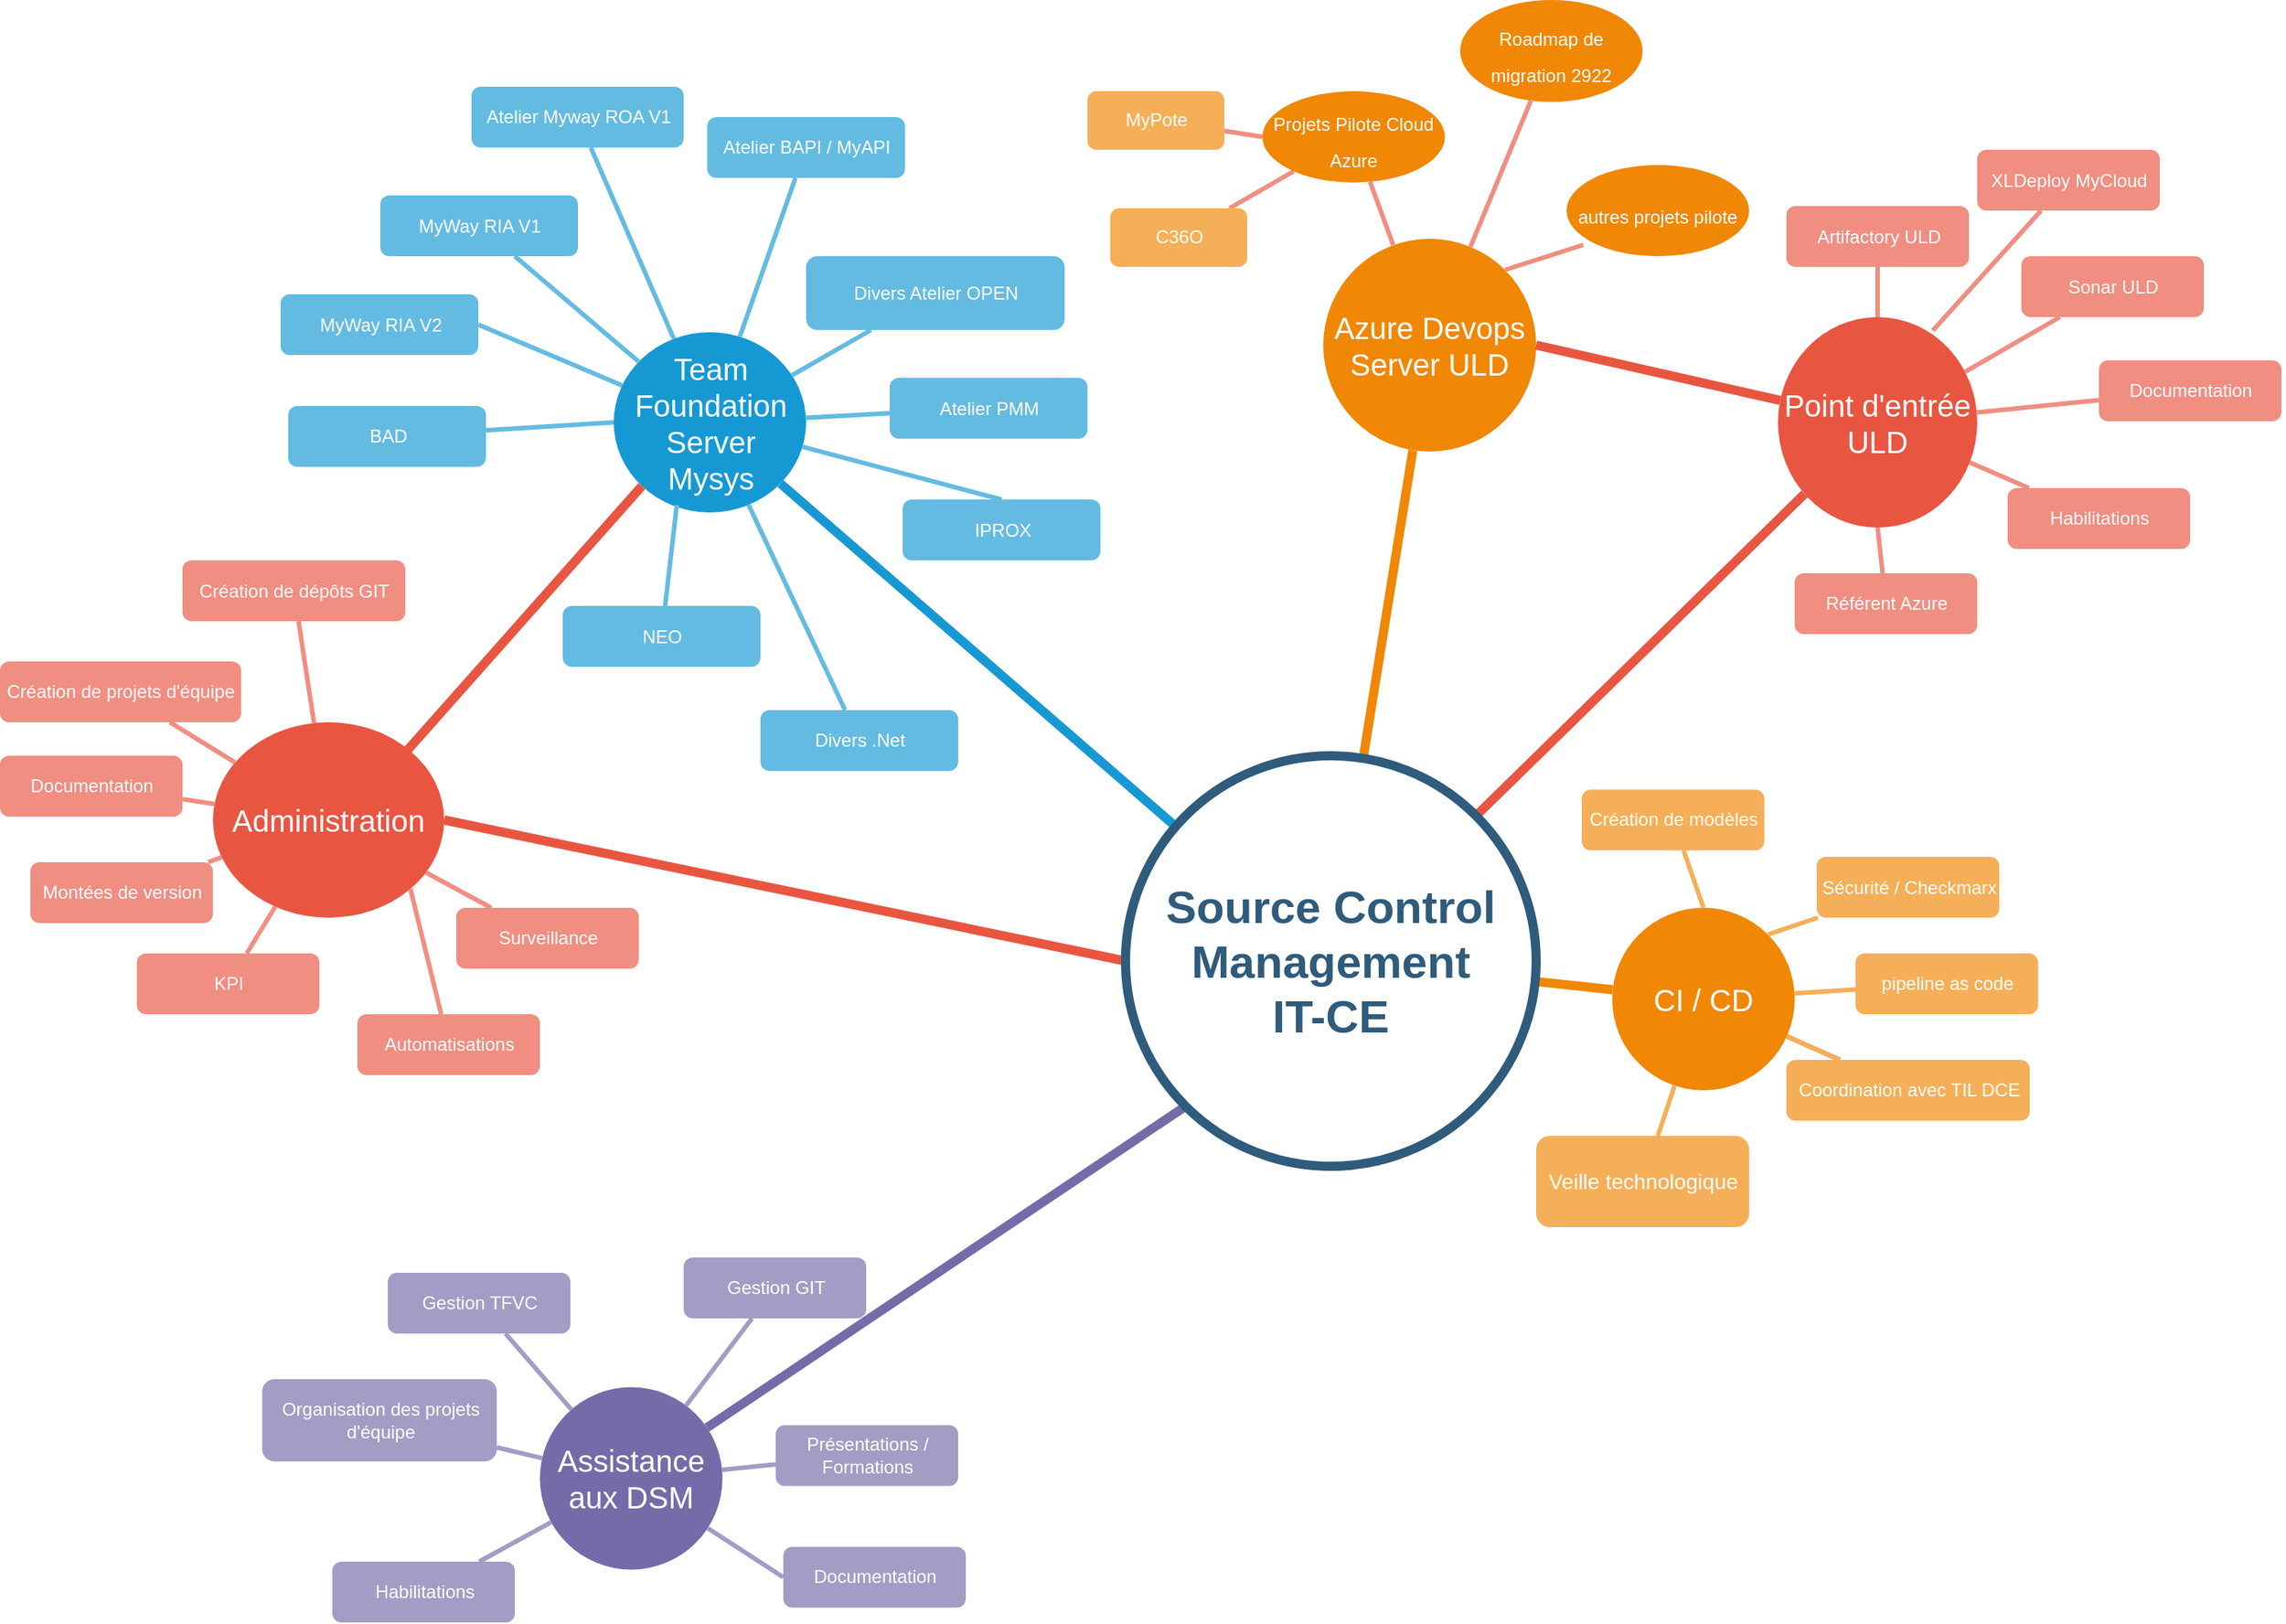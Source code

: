 <mxfile version="15.8.0" type="github">
  <diagram id="6a731a19-8d31-9384-78a2-239565b7b9f0" name="Page-1">
    <mxGraphModel dx="1422" dy="772" grid="1" gridSize="10" guides="1" tooltips="1" connect="1" arrows="1" fold="1" page="1" pageScale="1" pageWidth="1169" pageHeight="827" background="none" math="0" shadow="0">
      <root>
        <mxCell id="0" />
        <mxCell id="1" parent="0" />
        <mxCell id="1350" value="Team Foundation Server&lt;br&gt;Mysys" style="ellipse;whiteSpace=wrap;html=1;shadow=0;fontFamily=Helvetica;fontSize=20;fontColor=#FFFFFF;align=center;strokeWidth=3;fillColor=#1699D3;strokeColor=none;" parent="1" vertex="1">
          <mxGeometry x="523.5" y="271.5" width="126.5" height="118.5" as="geometry" />
        </mxCell>
        <mxCell id="q9qTEmQOXEux0ovmEw0c-1572" value="" style="edgeStyle=none;orthogonalLoop=1;jettySize=auto;html=1;endArrow=none;strokeColor=#F08E81;strokeWidth=3;" edge="1" parent="1" source="1351" target="q9qTEmQOXEux0ovmEw0c-1571">
          <mxGeometry relative="1" as="geometry" />
        </mxCell>
        <mxCell id="q9qTEmQOXEux0ovmEw0c-1578" value="" style="edgeStyle=none;orthogonalLoop=1;jettySize=auto;html=1;endArrow=none;strokeColor=#F08E81;strokeWidth=3;" edge="1" parent="1" source="1351" target="q9qTEmQOXEux0ovmEw0c-1577">
          <mxGeometry relative="1" as="geometry" />
        </mxCell>
        <mxCell id="1351" value="Azure Devops Server ULD" style="ellipse;whiteSpace=wrap;html=1;shadow=0;fontFamily=Helvetica;fontSize=20;fontColor=#FFFFFF;align=center;strokeWidth=3;fillColor=#F08705;strokeColor=none;gradientColor=none;" parent="1" vertex="1">
          <mxGeometry x="990" y="210" width="140" height="140" as="geometry" />
        </mxCell>
        <mxCell id="q9qTEmQOXEux0ovmEw0c-1584" value="" style="edgeStyle=none;orthogonalLoop=1;jettySize=auto;html=1;endArrow=none;strokeColor=#E85642;strokeWidth=6;entryX=1;entryY=0;entryDx=0;entryDy=0;" edge="1" parent="1" source="1352" target="1515">
          <mxGeometry relative="1" as="geometry" />
        </mxCell>
        <mxCell id="1352" value="Point d&#39;entrée ULD" style="ellipse;whiteSpace=wrap;html=1;shadow=0;fontFamily=Helvetica;fontSize=20;fontColor=#FFFFFF;align=center;strokeWidth=3;fillColor=#E85642;strokeColor=none;" parent="1" vertex="1">
          <mxGeometry x="1289" y="261.5" width="131" height="138.5" as="geometry" />
        </mxCell>
        <mxCell id="q9qTEmQOXEux0ovmEw0c-1595" value="" style="edgeStyle=none;orthogonalLoop=1;jettySize=auto;html=1;fontSize=14;endArrow=none;strokeColor=#F08E81;strokeWidth=3;" edge="1" parent="1" source="1355" target="1478">
          <mxGeometry relative="1" as="geometry" />
        </mxCell>
        <mxCell id="q9qTEmQOXEux0ovmEw0c-1596" value="" style="edgeStyle=none;orthogonalLoop=1;jettySize=auto;html=1;fontSize=14;endArrow=none;strokeColor=#F08E81;strokeWidth=3;" edge="1" parent="1" source="1355" target="1478">
          <mxGeometry relative="1" as="geometry" />
        </mxCell>
        <mxCell id="1355" value="CI /&amp;nbsp;CD" style="ellipse;whiteSpace=wrap;html=1;shadow=0;fontFamily=Helvetica;fontSize=20;fontColor=#FFFFFF;align=center;strokeWidth=3;fillColor=#F08705;strokeColor=none;" parent="1" vertex="1">
          <mxGeometry x="1180" y="650" width="120" height="120" as="geometry" />
        </mxCell>
        <mxCell id="1356" value="Administration" style="ellipse;whiteSpace=wrap;html=1;shadow=0;fontFamily=Helvetica;fontSize=20;fontColor=#FFFFFF;align=center;strokeWidth=3;fillColor=#E85642;strokeColor=none;" parent="1" vertex="1">
          <mxGeometry x="260" y="528" width="152.01" height="128.5" as="geometry" />
        </mxCell>
        <mxCell id="1358" value="NEO" style="rounded=1;fillColor=#64BBE2;strokeColor=none;strokeWidth=3;shadow=0;html=1;fontColor=#FFFFFF;" parent="1" vertex="1">
          <mxGeometry x="490" y="451.5" width="130" height="40" as="geometry" />
        </mxCell>
        <mxCell id="1359" style="endArrow=none;strokeWidth=6;strokeColor=#1699D3;html=1;" parent="1" source="1515" target="1350" edge="1">
          <mxGeometry relative="1" as="geometry" />
        </mxCell>
        <mxCell id="1360" style="endArrow=none;strokeWidth=6;strokeColor=#f08705;html=1;" parent="1" source="1515" target="1351" edge="1">
          <mxGeometry relative="1" as="geometry" />
        </mxCell>
        <mxCell id="1361" style="endArrow=none;strokeWidth=6;strokeColor=#E85642;html=1;exitX=1;exitY=0.5;exitDx=0;exitDy=0;" parent="1" source="1351" target="1352" edge="1">
          <mxGeometry relative="1" as="geometry" />
        </mxCell>
        <mxCell id="1363" style="endArrow=none;strokeWidth=6;strokeColor=#736CA8;html=1;exitX=0;exitY=1;exitDx=0;exitDy=0;" parent="1" source="1515" target="1516" edge="1">
          <mxGeometry relative="1" as="geometry">
            <mxPoint x="434.5" y="949.5" as="sourcePoint" />
          </mxGeometry>
        </mxCell>
        <mxCell id="1365" value="" style="edgeStyle=none;endArrow=none;strokeWidth=6;strokeColor=#F08705;html=1;" parent="1" source="1515" target="1355" edge="1">
          <mxGeometry x="181" y="226.5" width="100" height="100" as="geometry">
            <mxPoint x="181" y="326.5" as="sourcePoint" />
            <mxPoint x="281" y="226.5" as="targetPoint" />
          </mxGeometry>
        </mxCell>
        <mxCell id="1366" value="" style="edgeStyle=none;endArrow=none;strokeWidth=6;strokeColor=#E85642;html=1;exitX=0;exitY=1;exitDx=0;exitDy=0;entryX=0.834;entryY=0.153;entryDx=0;entryDy=0;entryPerimeter=0;" parent="1" source="1350" target="1356" edge="1">
          <mxGeometry x="181" y="226.5" width="100" height="100" as="geometry">
            <mxPoint x="520" y="350" as="sourcePoint" />
            <mxPoint x="281" y="226.5" as="targetPoint" />
          </mxGeometry>
        </mxCell>
        <mxCell id="1368" value="BAD" style="rounded=1;fillColor=#64BBE2;strokeColor=none;strokeWidth=3;shadow=0;html=1;fontColor=#FFFFFF;" parent="1" vertex="1">
          <mxGeometry x="309.5" y="320" width="130" height="40" as="geometry" />
        </mxCell>
        <mxCell id="1369" value="MyWay RIA V2" style="rounded=1;fillColor=#64BBE2;strokeColor=none;strokeWidth=3;shadow=0;html=1;fontColor=#FFFFFF;" parent="1" vertex="1">
          <mxGeometry x="304.5" y="246.5" width="130" height="40" as="geometry" />
        </mxCell>
        <mxCell id="1370" value="MyWay RIA V1" style="rounded=1;fillColor=#64BBE2;strokeColor=none;strokeWidth=3;shadow=0;html=1;fontColor=#FFFFFF;" parent="1" vertex="1">
          <mxGeometry x="370" y="181.5" width="130" height="40" as="geometry" />
        </mxCell>
        <mxCell id="1371" value="Atelier Myway ROA V1" style="rounded=1;fillColor=#64BBE2;strokeColor=none;strokeWidth=3;shadow=0;html=1;fontColor=#FFFFFF;" parent="1" vertex="1">
          <mxGeometry x="430" y="110" width="139.5" height="40" as="geometry" />
        </mxCell>
        <mxCell id="1372" value="Atelier BAPI / MyAPI" style="rounded=1;fillColor=#64BBE2;strokeColor=none;strokeWidth=3;shadow=0;html=1;fontColor=#FFFFFF;" parent="1" vertex="1">
          <mxGeometry x="585" y="130" width="130" height="40" as="geometry" />
        </mxCell>
        <mxCell id="1373" value="Divers Atelier OPEN" style="rounded=1;fillColor=#64BBE2;strokeColor=none;strokeWidth=3;shadow=0;html=1;fontColor=#FFFFFF;" parent="1" vertex="1">
          <mxGeometry x="650" y="221.5" width="170" height="48.5" as="geometry" />
        </mxCell>
        <mxCell id="1374" value="Atelier PMM" style="rounded=1;fillColor=#64BBE2;strokeColor=none;strokeWidth=3;shadow=0;html=1;fontColor=#FFFFFF;" parent="1" vertex="1">
          <mxGeometry x="705" y="301.5" width="130" height="40" as="geometry" />
        </mxCell>
        <mxCell id="1379" value="" style="edgeStyle=none;endArrow=none;strokeWidth=3;strokeColor=#64BBE2;html=1;exitX=0.328;exitY=0.958;exitDx=0;exitDy=0;exitPerimeter=0;" parent="1" source="1350" target="1358" edge="1">
          <mxGeometry x="-221.5" y="56.5" width="100" height="100" as="geometry">
            <mxPoint x="587" y="390" as="sourcePoint" />
            <mxPoint x="-121.5" y="56.5" as="targetPoint" />
          </mxGeometry>
        </mxCell>
        <mxCell id="1380" value="" style="edgeStyle=none;endArrow=none;strokeWidth=3;strokeColor=#64BBE2;html=1;exitX=0;exitY=0.5;exitDx=0;exitDy=0;" parent="1" source="1350" target="1368" edge="1">
          <mxGeometry x="-221.51" y="130" width="100" height="100" as="geometry">
            <mxPoint x="523.504" y="405.515" as="sourcePoint" />
            <mxPoint x="-121.51" y="130" as="targetPoint" />
          </mxGeometry>
        </mxCell>
        <mxCell id="1381" value="" style="edgeStyle=none;endArrow=none;strokeWidth=3;strokeColor=#64BBE2;html=1;entryX=1;entryY=0.5;entryDx=0;entryDy=0;" parent="1" source="1350" target="1369" edge="1">
          <mxGeometry x="-221.5" y="56.5" width="100" height="100" as="geometry">
            <mxPoint x="-221.5" y="156.5" as="sourcePoint" />
            <mxPoint x="-121.5" y="56.5" as="targetPoint" />
          </mxGeometry>
        </mxCell>
        <mxCell id="1382" value="" style="edgeStyle=none;endArrow=none;strokeWidth=3;strokeColor=#64BBE2;html=1;" parent="1" source="1350" target="1370" edge="1">
          <mxGeometry x="-221.5" y="56.5" width="100" height="100" as="geometry">
            <mxPoint x="-221.5" y="156.5" as="sourcePoint" />
            <mxPoint x="-121.5" y="56.5" as="targetPoint" />
          </mxGeometry>
        </mxCell>
        <mxCell id="1383" value="" style="edgeStyle=none;endArrow=none;strokeWidth=3;strokeColor=#64BBE2;html=1;" parent="1" source="1350" target="1371" edge="1">
          <mxGeometry x="-221.5" y="56.5" width="100" height="100" as="geometry">
            <mxPoint x="-221.5" y="156.5" as="sourcePoint" />
            <mxPoint x="-121.5" y="56.5" as="targetPoint" />
          </mxGeometry>
        </mxCell>
        <mxCell id="1384" value="" style="edgeStyle=none;endArrow=none;strokeWidth=3;strokeColor=#64BBE2;html=1;" parent="1" source="1350" target="1372" edge="1">
          <mxGeometry x="-221.5" y="56.5" width="100" height="100" as="geometry">
            <mxPoint x="-221.5" y="156.5" as="sourcePoint" />
            <mxPoint x="-121.5" y="56.5" as="targetPoint" />
          </mxGeometry>
        </mxCell>
        <mxCell id="1385" value="" style="edgeStyle=none;endArrow=none;strokeWidth=3;strokeColor=#64BBE2;html=1;" parent="1" source="1350" target="1373" edge="1">
          <mxGeometry x="-221.5" y="56.5" width="100" height="100" as="geometry">
            <mxPoint x="-221.5" y="156.5" as="sourcePoint" />
            <mxPoint x="-121.5" y="56.5" as="targetPoint" />
          </mxGeometry>
        </mxCell>
        <mxCell id="1386" value="" style="edgeStyle=none;endArrow=none;strokeWidth=3;strokeColor=#64BBE2;html=1;" parent="1" source="1350" target="1374" edge="1">
          <mxGeometry x="-221.5" y="56.5" width="100" height="100" as="geometry">
            <mxPoint x="-221.5" y="156.5" as="sourcePoint" />
            <mxPoint x="-121.5" y="56.5" as="targetPoint" />
          </mxGeometry>
        </mxCell>
        <mxCell id="q9qTEmQOXEux0ovmEw0c-1579" value="" style="edgeStyle=none;orthogonalLoop=1;jettySize=auto;html=1;endArrow=none;strokeColor=#F08E81;strokeWidth=3;" edge="1" parent="1" source="1392" target="q9qTEmQOXEux0ovmEw0c-1577">
          <mxGeometry relative="1" as="geometry" />
        </mxCell>
        <mxCell id="1392" value="C36O" style="rounded=1;fillColor=#f5af58;strokeColor=none;strokeWidth=3;shadow=0;html=1;fontColor=#FFFFFF;" parent="1" vertex="1">
          <mxGeometry x="850" y="190" width="90" height="38.5" as="geometry" />
        </mxCell>
        <mxCell id="1412" value="Habilitations" style="rounded=1;fillColor=#f08e81;strokeColor=none;strokeWidth=3;shadow=0;html=1;fontColor=#FFFFFF;" parent="1" vertex="1">
          <mxGeometry x="1440" y="374" width="120" height="40" as="geometry" />
        </mxCell>
        <mxCell id="1418" value="Artifactory ULD" style="rounded=1;fillColor=#f08e81;strokeColor=none;strokeWidth=3;shadow=0;html=1;fontColor=#FFFFFF;" parent="1" vertex="1">
          <mxGeometry x="1294.5" y="188.5" width="120" height="40" as="geometry" />
        </mxCell>
        <mxCell id="1419" value="Sonar ULD" style="rounded=1;fillColor=#f08e81;strokeColor=none;strokeWidth=3;shadow=0;html=1;fontColor=#FFFFFF;" parent="1" vertex="1">
          <mxGeometry x="1449" y="221.5" width="120" height="40" as="geometry" />
        </mxCell>
        <mxCell id="1429" value="" style="edgeStyle=none;endArrow=none;strokeWidth=3;strokeColor=#F08E81;html=1;" parent="1" source="1352" target="1418" edge="1">
          <mxGeometry x="31" y="106.5" width="100" height="100" as="geometry">
            <mxPoint x="31" y="206.5" as="sourcePoint" />
            <mxPoint x="131" y="106.5" as="targetPoint" />
          </mxGeometry>
        </mxCell>
        <mxCell id="1430" value="" style="edgeStyle=none;endArrow=none;strokeWidth=3;strokeColor=#F08E81;html=1;" parent="1" source="1352" target="1419" edge="1">
          <mxGeometry x="31" y="106.5" width="100" height="100" as="geometry">
            <mxPoint x="31" y="206.5" as="sourcePoint" />
            <mxPoint x="131" y="106.5" as="targetPoint" />
          </mxGeometry>
        </mxCell>
        <mxCell id="1431" value="" style="edgeStyle=none;endArrow=none;strokeWidth=3;strokeColor=#F08E81;html=1;" parent="1" source="1352" target="1412" edge="1">
          <mxGeometry x="31" y="106.5" width="100" height="100" as="geometry">
            <mxPoint x="31" y="206.5" as="sourcePoint" />
            <mxPoint x="131" y="106.5" as="targetPoint" />
          </mxGeometry>
        </mxCell>
        <mxCell id="1477" value="Veille technologique" style="rounded=1;fillColor=#f5af58;strokeColor=none;strokeWidth=3;shadow=0;html=1;fontColor=#FFFFFF;fontSize=14;" parent="1" vertex="1">
          <mxGeometry x="1130" y="800" width="140" height="60" as="geometry" />
        </mxCell>
        <mxCell id="1478" value="Coordination avec TIL DCE" style="rounded=1;fillColor=#f5af58;strokeColor=none;strokeWidth=3;shadow=0;html=1;fontColor=#FFFFFF;" parent="1" vertex="1">
          <mxGeometry x="1294.5" y="750" width="160" height="40" as="geometry" />
        </mxCell>
        <mxCell id="1479" value="" style="edgeStyle=none;endArrow=none;strokeWidth=3;strokeColor=#F5AF58;html=1;" parent="1" source="1355" target="1478" edge="1">
          <mxGeometry x="243.5" y="39" width="100" height="100" as="geometry">
            <mxPoint x="243.5" y="139" as="sourcePoint" />
            <mxPoint x="343.5" y="39" as="targetPoint" />
          </mxGeometry>
        </mxCell>
        <mxCell id="1489" value="" style="edgeStyle=none;endArrow=none;strokeWidth=3;strokeColor=#F5AF58;html=1;" parent="1" source="1355" target="1477" edge="1">
          <mxGeometry x="243.5" y="39" width="100" height="100" as="geometry">
            <mxPoint x="243.5" y="139" as="sourcePoint" />
            <mxPoint x="343.5" y="39" as="targetPoint" />
          </mxGeometry>
        </mxCell>
        <mxCell id="1490" value="Création de dépôts GIT" style="rounded=1;fillColor=#f08e81;strokeColor=none;strokeWidth=3;shadow=0;html=1;fontColor=#FFFFFF;" parent="1" vertex="1">
          <mxGeometry x="240" y="421.5" width="146.5" height="40" as="geometry" />
        </mxCell>
        <mxCell id="1491" value="Création de projets d&#39;équipe" style="rounded=1;fillColor=#f08e81;strokeColor=none;strokeWidth=3;shadow=0;html=1;fontColor=#FFFFFF;" parent="1" vertex="1">
          <mxGeometry x="120" y="488" width="158.5" height="40" as="geometry" />
        </mxCell>
        <mxCell id="1492" value="Documentation" style="rounded=1;fillColor=#f08e81;strokeColor=none;strokeWidth=3;shadow=0;html=1;fontColor=#FFFFFF;" parent="1" vertex="1">
          <mxGeometry x="120" y="550" width="120" height="40" as="geometry" />
        </mxCell>
        <mxCell id="1493" value="Montées de version" style="rounded=1;fillColor=#f08e81;strokeColor=none;strokeWidth=3;shadow=0;html=1;fontColor=#FFFFFF;" parent="1" vertex="1">
          <mxGeometry x="140" y="620" width="120" height="40" as="geometry" />
        </mxCell>
        <mxCell id="1494" value="Surveillance" style="rounded=1;fillColor=#f08e81;strokeColor=none;strokeWidth=3;shadow=0;html=1;fontColor=#FFFFFF;" parent="1" vertex="1">
          <mxGeometry x="420" y="650" width="120" height="40" as="geometry" />
        </mxCell>
        <mxCell id="1503" value="" style="edgeStyle=none;endArrow=none;strokeWidth=3;strokeColor=#F08E81;html=1;" parent="1" source="1356" target="1490" edge="1">
          <mxGeometry x="-313.51" y="-502.5" width="100" height="100" as="geometry">
            <mxPoint x="-313.51" y="-402.5" as="sourcePoint" />
            <mxPoint x="-213.51" y="-502.5" as="targetPoint" />
          </mxGeometry>
        </mxCell>
        <mxCell id="1504" value="" style="edgeStyle=none;endArrow=none;strokeWidth=3;strokeColor=#F08E81;html=1;" parent="1" source="1356" target="1491" edge="1">
          <mxGeometry x="-313.51" y="-502.5" width="100" height="100" as="geometry">
            <mxPoint x="-313.51" y="-402.5" as="sourcePoint" />
            <mxPoint x="-213.51" y="-502.5" as="targetPoint" />
          </mxGeometry>
        </mxCell>
        <mxCell id="1505" value="" style="edgeStyle=none;endArrow=none;strokeWidth=3;strokeColor=#F08E81;html=1;" parent="1" source="1356" target="1492" edge="1">
          <mxGeometry x="-313.51" y="-502.5" width="100" height="100" as="geometry">
            <mxPoint x="-313.51" y="-402.5" as="sourcePoint" />
            <mxPoint x="-213.51" y="-502.5" as="targetPoint" />
          </mxGeometry>
        </mxCell>
        <mxCell id="1506" value="" style="edgeStyle=none;endArrow=none;strokeWidth=3;strokeColor=#F08E81;html=1;" parent="1" source="1356" target="1493" edge="1">
          <mxGeometry x="-313.51" y="-502.5" width="100" height="100" as="geometry">
            <mxPoint x="-313.51" y="-402.5" as="sourcePoint" />
            <mxPoint x="-213.51" y="-502.5" as="targetPoint" />
          </mxGeometry>
        </mxCell>
        <mxCell id="1507" value="" style="edgeStyle=none;endArrow=none;strokeWidth=3;strokeColor=#F08E81;html=1;" parent="1" source="1356" target="1494" edge="1">
          <mxGeometry x="-313.51" y="-502.5" width="100" height="100" as="geometry">
            <mxPoint x="-313.51" y="-402.5" as="sourcePoint" />
            <mxPoint x="-213.51" y="-502.5" as="targetPoint" />
          </mxGeometry>
        </mxCell>
        <mxCell id="1514" style="edgeStyle=orthogonalEdgeStyle;rounded=0;html=1;exitX=0.75;exitY=0;entryX=0.75;entryY=0;startArrow=none;startFill=0;endArrow=block;endFill=1;jettySize=auto;orthogonalLoop=1;strokeColor=#12aab5;strokeWidth=6;fontSize=20;fontColor=#2F5B7C;" parent="1" edge="1">
          <mxGeometry relative="1" as="geometry">
            <mxPoint x="1611" y="371.5" as="sourcePoint" />
            <mxPoint x="1611" y="371.5" as="targetPoint" />
          </mxGeometry>
        </mxCell>
        <mxCell id="q9qTEmQOXEux0ovmEw0c-1586" value="" style="edgeStyle=none;orthogonalLoop=1;jettySize=auto;html=1;endArrow=none;strokeColor=#E85642;strokeWidth=6;entryX=1;entryY=0.5;entryDx=0;entryDy=0;exitX=0;exitY=0.5;exitDx=0;exitDy=0;" edge="1" parent="1" source="1515" target="1356">
          <mxGeometry relative="1" as="geometry">
            <mxPoint x="806" y="811.5" as="targetPoint" />
          </mxGeometry>
        </mxCell>
        <mxCell id="1515" value="Source Control Management&lt;br&gt;IT-CE" style="ellipse;whiteSpace=wrap;html=1;shadow=0;fontFamily=Helvetica;fontSize=30;fontColor=#2F5B7C;align=center;strokeColor=#2F5B7C;strokeWidth=6;fillColor=#FFFFFF;fontStyle=1;gradientColor=none;" parent="1" vertex="1">
          <mxGeometry x="860" y="550" width="270" height="270" as="geometry" />
        </mxCell>
        <mxCell id="1516" value="Assistance aux DSM" style="ellipse;whiteSpace=wrap;html=1;shadow=0;fontFamily=Helvetica;fontSize=20;fontColor=#FFFFFF;align=center;strokeWidth=3;fillColor=#736ca8;strokeColor=none;" parent="1" vertex="1">
          <mxGeometry x="475" y="965.25" width="120" height="120" as="geometry" />
        </mxCell>
        <mxCell id="1517" value="Organisation des projets&lt;br&gt;d&#39;équipe" style="rounded=1;fillColor=#a29dc5;strokeColor=none;strokeWidth=3;shadow=0;html=1;fontColor=#FFFFFF;" parent="1" vertex="1">
          <mxGeometry x="292.38" y="960" width="154.25" height="54.12" as="geometry" />
        </mxCell>
        <mxCell id="1518" value="Gestion TFVC" style="rounded=1;fillColor=#a29dc5;strokeColor=none;strokeWidth=3;shadow=0;html=1;fontColor=#FFFFFF;" parent="1" vertex="1">
          <mxGeometry x="375" y="890" width="120" height="40" as="geometry" />
        </mxCell>
        <mxCell id="1519" value="Gestion GIT" style="rounded=1;fillColor=#a29dc5;strokeColor=none;strokeWidth=3;shadow=0;html=1;fontColor=#FFFFFF;" parent="1" vertex="1">
          <mxGeometry x="569.5" y="880" width="120" height="40" as="geometry" />
        </mxCell>
        <mxCell id="1520" value="Présentations / &lt;br&gt;Formations" style="rounded=1;fillColor=#a29dc5;strokeColor=none;strokeWidth=3;shadow=0;html=1;fontColor=#FFFFFF;" parent="1" vertex="1">
          <mxGeometry x="630" y="990.25" width="120" height="40" as="geometry" />
        </mxCell>
        <mxCell id="1521" value="Documentation" style="rounded=1;fillColor=#a29dc5;strokeColor=none;strokeWidth=3;shadow=0;html=1;fontColor=#FFFFFF;" parent="1" vertex="1">
          <mxGeometry x="635" y="1070.25" width="120" height="40" as="geometry" />
        </mxCell>
        <mxCell id="1524" value="Habilitations" style="rounded=1;fillColor=#a29dc5;strokeColor=none;strokeWidth=3;shadow=0;html=1;fontColor=#FFFFFF;" parent="1" vertex="1">
          <mxGeometry x="338.5" y="1080" width="120" height="40" as="geometry" />
        </mxCell>
        <mxCell id="1528" value="" style="edgeStyle=none;endArrow=none;strokeWidth=3;strokeColor=#A29DC5;html=1;" parent="1" source="1516" target="1517" edge="1">
          <mxGeometry x="-1350" y="11.25" width="100" height="100" as="geometry">
            <mxPoint x="-1350" y="111.25" as="sourcePoint" />
            <mxPoint x="-1250" y="11.25" as="targetPoint" />
          </mxGeometry>
        </mxCell>
        <mxCell id="1530" value="" style="edgeStyle=none;endArrow=none;strokeWidth=3;strokeColor=#A29DC5;html=1;" parent="1" source="1516" target="1518" edge="1">
          <mxGeometry x="-1350" y="11.25" width="100" height="100" as="geometry">
            <mxPoint x="-1350" y="111.25" as="sourcePoint" />
            <mxPoint x="-1250" y="11.25" as="targetPoint" />
          </mxGeometry>
        </mxCell>
        <mxCell id="1531" value="" style="edgeStyle=none;endArrow=none;strokeWidth=3;strokeColor=#A29DC5;html=1;" parent="1" source="1516" target="1519" edge="1">
          <mxGeometry x="-1350" y="11.25" width="100" height="100" as="geometry">
            <mxPoint x="-1350" y="111.25" as="sourcePoint" />
            <mxPoint x="-1250" y="11.25" as="targetPoint" />
          </mxGeometry>
        </mxCell>
        <mxCell id="1532" value="" style="edgeStyle=none;endArrow=none;strokeWidth=3;strokeColor=#A29DC5;html=1;" parent="1" source="1516" target="1520" edge="1">
          <mxGeometry x="-1350" y="11.25" width="100" height="100" as="geometry">
            <mxPoint x="-1350" y="111.25" as="sourcePoint" />
            <mxPoint x="-1250" y="11.25" as="targetPoint" />
          </mxGeometry>
        </mxCell>
        <mxCell id="1533" value="" style="edgeStyle=none;endArrow=none;strokeWidth=3;strokeColor=#A29DC5;html=1;entryX=0;entryY=0.5;entryDx=0;entryDy=0;" parent="1" source="1516" target="1521" edge="1">
          <mxGeometry x="-1350" y="11.25" width="100" height="100" as="geometry">
            <mxPoint x="-1350" y="111.25" as="sourcePoint" />
            <mxPoint x="687.5" y="1059.009" as="targetPoint" />
          </mxGeometry>
        </mxCell>
        <mxCell id="1536" value="" style="edgeStyle=none;endArrow=none;strokeWidth=3;strokeColor=#A29DC5;html=1;" parent="1" source="1516" target="1524" edge="1">
          <mxGeometry x="-1350" y="11.25" width="100" height="100" as="geometry">
            <mxPoint x="-1350" y="111.25" as="sourcePoint" />
            <mxPoint x="-1250" y="11.25" as="targetPoint" />
          </mxGeometry>
        </mxCell>
        <mxCell id="1542" style="edgeStyle=none;rounded=0;html=1;exitX=0.5;exitY=1;endArrow=none;endFill=0;jettySize=auto;orthogonalLoop=1;strokeColor=#736CA8;strokeWidth=2;fillColor=#64bbe2;fontSize=20;fontColor=#23445D;" parent="1" edge="1">
          <mxGeometry relative="1" as="geometry">
            <mxPoint x="285" y="1086.25" as="sourcePoint" />
            <mxPoint x="285" y="1086.25" as="targetPoint" />
          </mxGeometry>
        </mxCell>
        <mxCell id="q9qTEmQOXEux0ovmEw0c-1548" value="" style="edgeStyle=none;orthogonalLoop=1;jettySize=auto;html=1;endArrow=none;strokeColor=#64BBE2;strokeWidth=3;" edge="1" parent="1" source="q9qTEmQOXEux0ovmEw0c-1545" target="1350">
          <mxGeometry relative="1" as="geometry" />
        </mxCell>
        <mxCell id="q9qTEmQOXEux0ovmEw0c-1545" value="Divers .Net" style="rounded=1;fillColor=#64BBE2;strokeColor=none;strokeWidth=3;shadow=0;html=1;fontColor=#FFFFFF;" vertex="1" parent="1">
          <mxGeometry x="620" y="520" width="130" height="40" as="geometry" />
        </mxCell>
        <mxCell id="q9qTEmQOXEux0ovmEw0c-1550" value="" style="edgeStyle=none;orthogonalLoop=1;jettySize=auto;html=1;endArrow=none;strokeColor=#64BBE2;strokeWidth=3;exitX=0.5;exitY=0;exitDx=0;exitDy=0;" edge="1" parent="1" source="q9qTEmQOXEux0ovmEw0c-1549" target="1350">
          <mxGeometry relative="1" as="geometry" />
        </mxCell>
        <mxCell id="q9qTEmQOXEux0ovmEw0c-1549" value="IPROX" style="rounded=1;fillColor=#64BBE2;strokeColor=none;strokeWidth=3;shadow=0;html=1;fontColor=#FFFFFF;" vertex="1" parent="1">
          <mxGeometry x="713.5" y="381.5" width="130" height="40" as="geometry" />
        </mxCell>
        <mxCell id="q9qTEmQOXEux0ovmEw0c-1558" value="" style="edgeStyle=none;orthogonalLoop=1;jettySize=auto;html=1;endArrow=none;strokeColor=#F5AF58;strokeWidth=3;" edge="1" parent="1" source="q9qTEmQOXEux0ovmEw0c-1557" target="1355">
          <mxGeometry relative="1" as="geometry" />
        </mxCell>
        <mxCell id="q9qTEmQOXEux0ovmEw0c-1557" value="pipeline as code" style="rounded=1;fillColor=#f5af58;strokeColor=none;strokeWidth=3;shadow=0;html=1;fontColor=#FFFFFF;" vertex="1" parent="1">
          <mxGeometry x="1340" y="680" width="120" height="40" as="geometry" />
        </mxCell>
        <mxCell id="q9qTEmQOXEux0ovmEw0c-1560" value="" style="edgeStyle=none;orthogonalLoop=1;jettySize=auto;html=1;endArrow=none;strokeColor=#F5AF58;strokeWidth=3;entryX=0.5;entryY=0;entryDx=0;entryDy=0;" edge="1" parent="1" source="q9qTEmQOXEux0ovmEw0c-1559" target="1355">
          <mxGeometry relative="1" as="geometry" />
        </mxCell>
        <mxCell id="q9qTEmQOXEux0ovmEw0c-1559" value="Création de modèles" style="rounded=1;fillColor=#f5af58;strokeColor=none;strokeWidth=3;shadow=0;html=1;fontColor=#FFFFFF;" vertex="1" parent="1">
          <mxGeometry x="1160" y="572.25" width="120" height="40" as="geometry" />
        </mxCell>
        <mxCell id="q9qTEmQOXEux0ovmEw0c-1562" value="" style="edgeStyle=none;orthogonalLoop=1;jettySize=auto;html=1;endArrow=none;strokeColor=#F08E81;strokeWidth=3;" edge="1" parent="1" source="q9qTEmQOXEux0ovmEw0c-1561" target="1356">
          <mxGeometry relative="1" as="geometry" />
        </mxCell>
        <mxCell id="q9qTEmQOXEux0ovmEw0c-1561" value="KPI" style="rounded=1;fillColor=#f08e81;strokeColor=none;strokeWidth=3;shadow=0;html=1;fontColor=#FFFFFF;" vertex="1" parent="1">
          <mxGeometry x="210" y="680" width="120" height="40" as="geometry" />
        </mxCell>
        <mxCell id="q9qTEmQOXEux0ovmEw0c-1564" value="" style="edgeStyle=none;orthogonalLoop=1;jettySize=auto;html=1;endArrow=none;strokeColor=#F08E81;strokeWidth=3;entryX=1;entryY=1;entryDx=0;entryDy=0;" edge="1" parent="1" source="q9qTEmQOXEux0ovmEw0c-1563" target="1356">
          <mxGeometry relative="1" as="geometry">
            <mxPoint x="440" y="570" as="targetPoint" />
          </mxGeometry>
        </mxCell>
        <mxCell id="q9qTEmQOXEux0ovmEw0c-1563" value="Automatisations" style="rounded=1;fillColor=#f08e81;strokeColor=none;strokeWidth=3;shadow=0;html=1;fontColor=#FFFFFF;" vertex="1" parent="1">
          <mxGeometry x="355" y="720" width="120" height="40" as="geometry" />
        </mxCell>
        <mxCell id="q9qTEmQOXEux0ovmEw0c-1569" value="" style="edgeStyle=none;orthogonalLoop=1;jettySize=auto;html=1;endArrow=none;strokeColor=#F08E81;strokeWidth=3;entryX=0.5;entryY=1;entryDx=0;entryDy=0;" edge="1" parent="1" source="q9qTEmQOXEux0ovmEw0c-1568" target="1352">
          <mxGeometry relative="1" as="geometry" />
        </mxCell>
        <mxCell id="q9qTEmQOXEux0ovmEw0c-1568" value="Référent Azure" style="rounded=1;fillColor=#f08e81;strokeColor=none;strokeWidth=3;shadow=0;html=1;fontColor=#FFFFFF;" vertex="1" parent="1">
          <mxGeometry x="1300" y="430" width="120" height="40" as="geometry" />
        </mxCell>
        <mxCell id="q9qTEmQOXEux0ovmEw0c-1571" value="&lt;span style=&quot;font-size: 12px&quot;&gt;Roadmap de migration 2922&lt;/span&gt;" style="ellipse;whiteSpace=wrap;html=1;shadow=0;fontSize=20;fontColor=#FFFFFF;strokeColor=none;strokeWidth=3;fillColor=#F08705;" vertex="1" parent="1">
          <mxGeometry x="1080" y="53" width="120" height="67" as="geometry" />
        </mxCell>
        <mxCell id="q9qTEmQOXEux0ovmEw0c-1574" value="" style="edgeStyle=none;orthogonalLoop=1;jettySize=auto;html=1;endArrow=none;strokeColor=#F08E81;strokeWidth=3;exitX=0.092;exitY=0.875;exitDx=0;exitDy=0;exitPerimeter=0;entryX=1;entryY=0;entryDx=0;entryDy=0;" edge="1" parent="1" source="q9qTEmQOXEux0ovmEw0c-1582" target="1351">
          <mxGeometry relative="1" as="geometry">
            <mxPoint x="1180.456" y="198.5" as="sourcePoint" />
          </mxGeometry>
        </mxCell>
        <mxCell id="q9qTEmQOXEux0ovmEw0c-1577" value="&lt;span style=&quot;font-size: 12px&quot;&gt;Projets Pilote Cloud Azure&lt;/span&gt;" style="ellipse;whiteSpace=wrap;html=1;shadow=0;fontSize=20;fontColor=#FFFFFF;strokeColor=none;strokeWidth=3;fillColor=#F08705;" vertex="1" parent="1">
          <mxGeometry x="950" y="113" width="120" height="60" as="geometry" />
        </mxCell>
        <mxCell id="q9qTEmQOXEux0ovmEw0c-1581" value="" style="edgeStyle=none;orthogonalLoop=1;jettySize=auto;html=1;endArrow=none;strokeColor=#F08E81;strokeWidth=3;entryX=0;entryY=0.5;entryDx=0;entryDy=0;" edge="1" parent="1" source="q9qTEmQOXEux0ovmEw0c-1580" target="q9qTEmQOXEux0ovmEw0c-1577">
          <mxGeometry relative="1" as="geometry">
            <mxPoint x="1000" y="160" as="targetPoint" />
          </mxGeometry>
        </mxCell>
        <mxCell id="q9qTEmQOXEux0ovmEw0c-1580" value="MyPote" style="rounded=1;fillColor=#f5af58;strokeColor=none;strokeWidth=3;shadow=0;html=1;fontColor=#FFFFFF;" vertex="1" parent="1">
          <mxGeometry x="835" y="113" width="90" height="38.5" as="geometry" />
        </mxCell>
        <mxCell id="q9qTEmQOXEux0ovmEw0c-1582" value="&lt;span style=&quot;font-size: 12px&quot;&gt;autres projets pilote&lt;/span&gt;" style="ellipse;whiteSpace=wrap;html=1;shadow=0;fontSize=20;fontColor=#FFFFFF;strokeColor=none;strokeWidth=3;fillColor=#F08705;" vertex="1" parent="1">
          <mxGeometry x="1150" y="161.5" width="120" height="60" as="geometry" />
        </mxCell>
        <mxCell id="q9qTEmQOXEux0ovmEw0c-1592" value="" style="edgeStyle=none;orthogonalLoop=1;jettySize=auto;html=1;endArrow=none;strokeColor=#F08E81;strokeWidth=3;" edge="1" parent="1" source="q9qTEmQOXEux0ovmEw0c-1588" target="1352">
          <mxGeometry relative="1" as="geometry" />
        </mxCell>
        <mxCell id="q9qTEmQOXEux0ovmEw0c-1588" value="Documentation" style="rounded=1;fillColor=#f08e81;strokeColor=none;strokeWidth=3;shadow=0;html=1;fontColor=#FFFFFF;" vertex="1" parent="1">
          <mxGeometry x="1500" y="290" width="120" height="40" as="geometry" />
        </mxCell>
        <mxCell id="q9qTEmQOXEux0ovmEw0c-1594" value="" style="edgeStyle=none;orthogonalLoop=1;jettySize=auto;html=1;fontSize=14;endArrow=none;strokeColor=#F08E81;strokeWidth=3;entryX=0.777;entryY=0.064;entryDx=0;entryDy=0;entryPerimeter=0;" edge="1" parent="1" source="q9qTEmQOXEux0ovmEw0c-1593" target="1352">
          <mxGeometry relative="1" as="geometry" />
        </mxCell>
        <mxCell id="q9qTEmQOXEux0ovmEw0c-1593" value="XLDeploy MyCloud" style="rounded=1;fillColor=#f08e81;strokeColor=none;strokeWidth=3;shadow=0;html=1;fontColor=#FFFFFF;" vertex="1" parent="1">
          <mxGeometry x="1420" y="151.5" width="120" height="40" as="geometry" />
        </mxCell>
        <mxCell id="q9qTEmQOXEux0ovmEw0c-1599" value="" style="edgeStyle=none;orthogonalLoop=1;jettySize=auto;html=1;endArrow=none;strokeColor=#F5AF58;strokeWidth=3;entryX=1;entryY=0;entryDx=0;entryDy=0;" edge="1" parent="1" source="q9qTEmQOXEux0ovmEw0c-1597" target="1355">
          <mxGeometry relative="1" as="geometry" />
        </mxCell>
        <mxCell id="q9qTEmQOXEux0ovmEw0c-1597" value="Sécurité / Checkmarx" style="rounded=1;fillColor=#f5af58;strokeColor=none;strokeWidth=3;shadow=0;html=1;fontColor=#FFFFFF;" vertex="1" parent="1">
          <mxGeometry x="1314.5" y="616.5" width="120" height="40" as="geometry" />
        </mxCell>
      </root>
    </mxGraphModel>
  </diagram>
</mxfile>
